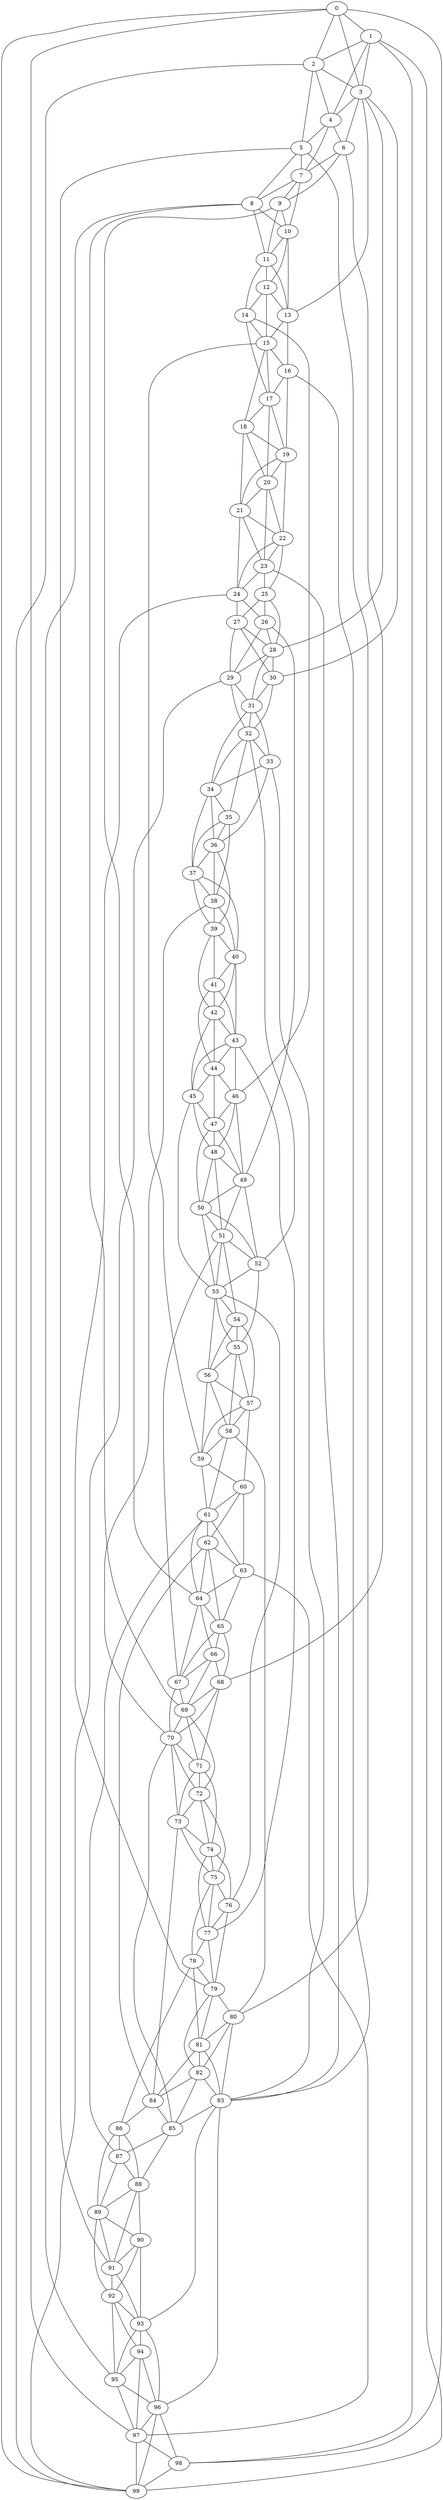 strict graph "watts_strogatz_graph(100,6,0.1)" {
0;
1;
2;
3;
4;
5;
6;
7;
8;
9;
10;
11;
12;
13;
14;
15;
16;
17;
18;
19;
20;
21;
22;
23;
24;
25;
26;
27;
28;
29;
30;
31;
32;
33;
34;
35;
36;
37;
38;
39;
40;
41;
42;
43;
44;
45;
46;
47;
48;
49;
50;
51;
52;
53;
54;
55;
56;
57;
58;
59;
60;
61;
62;
63;
64;
65;
66;
67;
68;
69;
70;
71;
72;
73;
74;
75;
76;
77;
78;
79;
80;
81;
82;
83;
84;
85;
86;
87;
88;
89;
90;
91;
92;
93;
94;
95;
96;
97;
98;
99;
0 -- 1  [is_available=True, prob="0.0470830821009"];
0 -- 2  [is_available=True, prob="1.0"];
0 -- 3  [is_available=True, prob="1.0"];
0 -- 97  [is_available=True, prob="1.0"];
0 -- 98  [is_available=True, prob="0.401675726683"];
0 -- 99  [is_available=True, prob="1.0"];
1 -- 2  [is_available=True, prob="1.0"];
1 -- 99  [is_available=True, prob="1.0"];
1 -- 4  [is_available=True, prob="0.794072942885"];
1 -- 98  [is_available=True, prob="0.296280672108"];
1 -- 3  [is_available=True, prob="0.931653479669"];
2 -- 3  [is_available=True, prob="1.0"];
2 -- 4  [is_available=True, prob="0.453711996616"];
2 -- 5  [is_available=True, prob="0.159308482027"];
2 -- 99  [is_available=True, prob="1.0"];
3 -- 4  [is_available=True, prob="0.116238179573"];
3 -- 6  [is_available=True, prob="1.0"];
3 -- 13  [is_available=True, prob="1.0"];
3 -- 28  [is_available=True, prob="1.0"];
3 -- 30  [is_available=True, prob="0.388767341248"];
4 -- 5  [is_available=True, prob="0.786516795875"];
4 -- 6  [is_available=True, prob="0.485875005442"];
4 -- 7  [is_available=True, prob="0.180435313858"];
5 -- 7  [is_available=True, prob="0.308417004986"];
5 -- 8  [is_available=True, prob="0.454698230907"];
5 -- 80  [is_available=True, prob="0.979882481716"];
5 -- 91  [is_available=True, prob="1.0"];
6 -- 7  [is_available=True, prob="0.247215975083"];
6 -- 9  [is_available=True, prob="1.0"];
6 -- 68  [is_available=True, prob="0.60498703537"];
7 -- 8  [is_available=True, prob="0.347876406762"];
7 -- 9  [is_available=True, prob="0.170889226804"];
7 -- 10  [is_available=True, prob="0.488292189762"];
8 -- 10  [is_available=True, prob="0.575017200211"];
8 -- 11  [is_available=True, prob="0.680635243727"];
8 -- 95  [is_available=True, prob="0.955710464086"];
8 -- 69  [is_available=True, prob="0.656016241917"];
9 -- 64  [is_available=True, prob="0.220648072202"];
9 -- 10  [is_available=True, prob="0.579131675042"];
9 -- 11  [is_available=True, prob="0.520678445314"];
10 -- 11  [is_available=True, prob="0.0462938363057"];
10 -- 12  [is_available=True, prob="0.91779732123"];
10 -- 13  [is_available=True, prob="0.833456307901"];
11 -- 12  [is_available=True, prob="1.0"];
11 -- 13  [is_available=True, prob="0.0207416236341"];
11 -- 14  [is_available=True, prob="0.609930856032"];
12 -- 13  [is_available=True, prob="0.811315329062"];
12 -- 14  [is_available=True, prob="0.944404478374"];
12 -- 15  [is_available=True, prob="1.0"];
13 -- 15  [is_available=True, prob="0.440753520573"];
13 -- 16  [is_available=True, prob="0.00740627044111"];
14 -- 46  [is_available=True, prob="0.5768205512"];
14 -- 15  [is_available=True, prob="1.0"];
14 -- 17  [is_available=True, prob="0.587194017677"];
15 -- 16  [is_available=True, prob="0.640471339804"];
15 -- 17  [is_available=True, prob="1.0"];
15 -- 18  [is_available=True, prob="1.0"];
15 -- 59  [is_available=True, prob="0.739474751396"];
16 -- 83  [is_available=True, prob="0.576630659933"];
16 -- 17  [is_available=True, prob="0.493901172027"];
16 -- 19  [is_available=True, prob="1.0"];
17 -- 18  [is_available=True, prob="0.824050587552"];
17 -- 19  [is_available=True, prob="1.0"];
17 -- 20  [is_available=True, prob="1.0"];
18 -- 19  [is_available=True, prob="0.416782078593"];
18 -- 20  [is_available=True, prob="0.552037108964"];
18 -- 21  [is_available=True, prob="1.0"];
19 -- 20  [is_available=True, prob="0.803590423252"];
19 -- 21  [is_available=True, prob="0.891973097691"];
19 -- 22  [is_available=True, prob="0.741157189341"];
20 -- 21  [is_available=True, prob="0.00470123046592"];
20 -- 22  [is_available=True, prob="0.596967782502"];
20 -- 23  [is_available=True, prob="0.658064727873"];
21 -- 22  [is_available=True, prob="0.173014496665"];
21 -- 23  [is_available=True, prob="1.0"];
21 -- 24  [is_available=True, prob="1.0"];
22 -- 23  [is_available=True, prob="0.345359274125"];
22 -- 24  [is_available=True, prob="0.492445363115"];
22 -- 25  [is_available=True, prob="0.658296358736"];
23 -- 83  [is_available=True, prob="0.802384572901"];
23 -- 24  [is_available=True, prob="0.575051305945"];
23 -- 25  [is_available=True, prob="0.938534213447"];
24 -- 79  [is_available=True, prob="0.854884630402"];
24 -- 26  [is_available=True, prob="0.691216145381"];
24 -- 27  [is_available=True, prob="0.186747379462"];
25 -- 26  [is_available=True, prob="0.58787384106"];
25 -- 27  [is_available=True, prob="0.635341940717"];
25 -- 28  [is_available=True, prob="0.217135756395"];
26 -- 49  [is_available=True, prob="0.299889777873"];
26 -- 28  [is_available=True, prob="0.337170086947"];
26 -- 29  [is_available=True, prob="0.860379430144"];
27 -- 28  [is_available=True, prob="0.66348693559"];
27 -- 29  [is_available=True, prob="0.348970246656"];
27 -- 30  [is_available=True, prob="1.0"];
28 -- 29  [is_available=True, prob="0.00376376822129"];
28 -- 30  [is_available=True, prob="0.785156322791"];
28 -- 31  [is_available=True, prob="0.704391707718"];
29 -- 32  [is_available=True, prob="0.422650733828"];
29 -- 99  [is_available=True, prob="0.141290188472"];
29 -- 31  [is_available=True, prob="0.482806139128"];
30 -- 32  [is_available=True, prob="0.982633683518"];
30 -- 31  [is_available=True, prob="0.0991966849888"];
31 -- 32  [is_available=True, prob="1.0"];
31 -- 33  [is_available=True, prob="0.805176158441"];
31 -- 34  [is_available=True, prob="0.559400546039"];
32 -- 33  [is_available=True, prob="0.12135260917"];
32 -- 34  [is_available=True, prob="0.796378801503"];
32 -- 35  [is_available=True, prob="1.0"];
32 -- 52  [is_available=True, prob="0.582751604987"];
33 -- 34  [is_available=True, prob="0.0244332316461"];
33 -- 36  [is_available=True, prob="1.0"];
33 -- 83  [is_available=True, prob="1.0"];
34 -- 35  [is_available=True, prob="0.70595224068"];
34 -- 36  [is_available=True, prob="0.807742564714"];
34 -- 37  [is_available=True, prob="1.0"];
35 -- 36  [is_available=True, prob="1.0"];
35 -- 37  [is_available=True, prob="0.710192316831"];
35 -- 38  [is_available=True, prob="0.987921659073"];
36 -- 37  [is_available=True, prob="0.346005698143"];
36 -- 38  [is_available=True, prob="0.518450455653"];
36 -- 39  [is_available=True, prob="1.0"];
37 -- 38  [is_available=True, prob="0.991695095377"];
37 -- 39  [is_available=True, prob="0.0687337157978"];
37 -- 40  [is_available=True, prob="0.962536107697"];
38 -- 70  [is_available=True, prob="0.322253504668"];
38 -- 39  [is_available=True, prob="0.00823157926919"];
38 -- 40  [is_available=True, prob="0.246959269224"];
39 -- 40  [is_available=True, prob="0.176962003875"];
39 -- 41  [is_available=True, prob="0.981346967211"];
39 -- 42  [is_available=True, prob="0.17888880583"];
40 -- 41  [is_available=True, prob="0.593975995021"];
40 -- 42  [is_available=True, prob="0.954584391616"];
40 -- 43  [is_available=True, prob="0.646442699099"];
41 -- 42  [is_available=True, prob="0.172094090791"];
41 -- 43  [is_available=True, prob="0.720548882369"];
41 -- 44  [is_available=True, prob="0.914478955637"];
42 -- 43  [is_available=True, prob="0.841477459591"];
42 -- 44  [is_available=True, prob="1.0"];
42 -- 45  [is_available=True, prob="0.596044802178"];
43 -- 44  [is_available=True, prob="1.0"];
43 -- 45  [is_available=True, prob="0.106800382931"];
43 -- 46  [is_available=True, prob="1.0"];
43 -- 77  [is_available=True, prob="0.124962221622"];
44 -- 45  [is_available=True, prob="0.0842994590775"];
44 -- 46  [is_available=True, prob="1.0"];
44 -- 47  [is_available=True, prob="1.0"];
45 -- 47  [is_available=True, prob="0.152759413833"];
45 -- 48  [is_available=True, prob="0.813049717006"];
45 -- 53  [is_available=True, prob="0.260984929066"];
46 -- 47  [is_available=True, prob="0.210722016934"];
46 -- 48  [is_available=True, prob="0.267349750555"];
46 -- 49  [is_available=True, prob="0.635632585565"];
47 -- 48  [is_available=True, prob="1.0"];
47 -- 49  [is_available=True, prob="0.42859498409"];
47 -- 50  [is_available=True, prob="0.135138697033"];
48 -- 49  [is_available=True, prob="1.0"];
48 -- 50  [is_available=True, prob="0.196498176058"];
48 -- 51  [is_available=True, prob="1.0"];
49 -- 50  [is_available=True, prob="0.540317949079"];
49 -- 51  [is_available=True, prob="0.726312177995"];
49 -- 52  [is_available=True, prob="1.0"];
50 -- 51  [is_available=True, prob="0.919986791449"];
50 -- 52  [is_available=True, prob="0.299379985063"];
50 -- 53  [is_available=True, prob="0.9647233029"];
51 -- 67  [is_available=True, prob="0.323328788551"];
51 -- 52  [is_available=True, prob="0.816607499168"];
51 -- 53  [is_available=True, prob="0.902209545761"];
51 -- 54  [is_available=True, prob="0.0698218414138"];
52 -- 53  [is_available=True, prob="0.63097766628"];
52 -- 55  [is_available=True, prob="0.986956554564"];
53 -- 76  [is_available=True, prob="0.489529585916"];
53 -- 54  [is_available=True, prob="0.619750036582"];
53 -- 55  [is_available=True, prob="0.455865073926"];
53 -- 56  [is_available=True, prob="0.288849592585"];
54 -- 55  [is_available=True, prob="0.785944941226"];
54 -- 56  [is_available=True, prob="0.751775423148"];
54 -- 57  [is_available=True, prob="0.576805892302"];
55 -- 56  [is_available=True, prob="0.0631311975028"];
55 -- 57  [is_available=True, prob="0.236799697529"];
55 -- 58  [is_available=True, prob="0.243312177752"];
56 -- 57  [is_available=True, prob="1.0"];
56 -- 58  [is_available=True, prob="0.0545020352453"];
56 -- 59  [is_available=True, prob="0.142470086861"];
57 -- 58  [is_available=True, prob="0.549926423235"];
57 -- 59  [is_available=True, prob="0.125372555975"];
57 -- 60  [is_available=True, prob="0.660965934566"];
58 -- 80  [is_available=True, prob="0.398452152302"];
58 -- 59  [is_available=True, prob="0.52469535486"];
58 -- 61  [is_available=True, prob="0.279686199701"];
59 -- 60  [is_available=True, prob="0.10430112133"];
59 -- 61  [is_available=True, prob="0.966224229316"];
60 -- 61  [is_available=True, prob="0.319961955317"];
60 -- 62  [is_available=True, prob="0.672686592774"];
60 -- 63  [is_available=True, prob="1.0"];
61 -- 64  [is_available=True, prob="0.1307747908"];
61 -- 87  [is_available=True, prob="0.110910843419"];
61 -- 62  [is_available=True, prob="0.376334501417"];
61 -- 63  [is_available=True, prob="0.877806755994"];
62 -- 64  [is_available=True, prob="0.727399375371"];
62 -- 65  [is_available=True, prob="0.462595754537"];
62 -- 84  [is_available=True, prob="0.873782676691"];
62 -- 63  [is_available=True, prob="0.111063614987"];
63 -- 64  [is_available=True, prob="0.363655683633"];
63 -- 65  [is_available=True, prob="1.0"];
63 -- 97  [is_available=True, prob="0.617508195802"];
64 -- 65  [is_available=True, prob="0.217761942698"];
64 -- 66  [is_available=True, prob="1.0"];
64 -- 67  [is_available=True, prob="0.196612258256"];
65 -- 66  [is_available=True, prob="1.0"];
65 -- 67  [is_available=True, prob="0.358032051339"];
65 -- 68  [is_available=True, prob="0.385791264937"];
66 -- 67  [is_available=True, prob="0.840179808166"];
66 -- 68  [is_available=True, prob="0.423138682801"];
66 -- 69  [is_available=True, prob="0.596263891646"];
67 -- 69  [is_available=True, prob="1.0"];
67 -- 70  [is_available=True, prob="0.556437484367"];
68 -- 69  [is_available=True, prob="0.385123052198"];
68 -- 70  [is_available=True, prob="1.0"];
68 -- 71  [is_available=True, prob="0.995481387555"];
69 -- 70  [is_available=True, prob="0.750416145795"];
69 -- 71  [is_available=True, prob="0.657403847263"];
69 -- 72  [is_available=True, prob="1.0"];
70 -- 71  [is_available=True, prob="0.996895573234"];
70 -- 72  [is_available=True, prob="0.516099638727"];
70 -- 73  [is_available=True, prob="1.0"];
70 -- 85  [is_available=True, prob="1.0"];
71 -- 72  [is_available=True, prob="0.969369909293"];
71 -- 73  [is_available=True, prob="0.967977545555"];
71 -- 74  [is_available=True, prob="1.0"];
72 -- 73  [is_available=True, prob="1.0"];
72 -- 74  [is_available=True, prob="0.630578851368"];
72 -- 75  [is_available=True, prob="1.0"];
73 -- 74  [is_available=True, prob="0.446633524499"];
73 -- 75  [is_available=True, prob="0.191204641732"];
73 -- 84  [is_available=True, prob="0.754475510007"];
74 -- 75  [is_available=True, prob="0.0166173868871"];
74 -- 76  [is_available=True, prob="0.521466620588"];
74 -- 77  [is_available=True, prob="1.0"];
75 -- 76  [is_available=True, prob="0.0237492881802"];
75 -- 77  [is_available=True, prob="1.0"];
75 -- 78  [is_available=True, prob="1.0"];
76 -- 77  [is_available=True, prob="0.315702540949"];
76 -- 79  [is_available=True, prob="0.715742293563"];
77 -- 78  [is_available=True, prob="1.0"];
77 -- 79  [is_available=True, prob="0.266998329897"];
78 -- 79  [is_available=True, prob="0.329584526715"];
78 -- 81  [is_available=True, prob="1.0"];
78 -- 86  [is_available=True, prob="0.663333443876"];
79 -- 80  [is_available=True, prob="1.0"];
79 -- 81  [is_available=True, prob="0.762101351025"];
79 -- 82  [is_available=True, prob="0.782402245738"];
80 -- 81  [is_available=True, prob="0.596846253229"];
80 -- 82  [is_available=True, prob="1.0"];
80 -- 83  [is_available=True, prob="1.0"];
81 -- 82  [is_available=True, prob="0.758422370207"];
81 -- 83  [is_available=True, prob="1.0"];
81 -- 84  [is_available=True, prob="1.0"];
82 -- 83  [is_available=True, prob="0.288053002875"];
82 -- 84  [is_available=True, prob="0.8886637026"];
82 -- 85  [is_available=True, prob="0.388298108992"];
83 -- 96  [is_available=True, prob="1.0"];
83 -- 85  [is_available=True, prob="0.525941894605"];
83 -- 93  [is_available=True, prob="1.0"];
84 -- 85  [is_available=True, prob="0.796896036551"];
84 -- 86  [is_available=True, prob="0.860237034987"];
85 -- 87  [is_available=True, prob="0.0452437588082"];
85 -- 88  [is_available=True, prob="0.740829086094"];
86 -- 87  [is_available=True, prob="0.0761384833659"];
86 -- 88  [is_available=True, prob="0.20077672522"];
86 -- 89  [is_available=True, prob="1.0"];
87 -- 88  [is_available=True, prob="0.0175695835494"];
87 -- 89  [is_available=True, prob="1.0"];
88 -- 89  [is_available=True, prob="0.0507593195277"];
88 -- 90  [is_available=True, prob="1.0"];
88 -- 91  [is_available=True, prob="1.0"];
89 -- 90  [is_available=True, prob="0.086849307004"];
89 -- 91  [is_available=True, prob="0.261131288622"];
89 -- 92  [is_available=True, prob="0.325100570632"];
90 -- 91  [is_available=True, prob="0.523064841132"];
90 -- 92  [is_available=True, prob="0.330033201603"];
90 -- 93  [is_available=True, prob="0.628587307994"];
91 -- 92  [is_available=True, prob="0.635495423842"];
91 -- 93  [is_available=True, prob="1.0"];
92 -- 93  [is_available=True, prob="0.8266701281"];
92 -- 94  [is_available=True, prob="0.933432846515"];
92 -- 95  [is_available=True, prob="0.899385752937"];
93 -- 96  [is_available=True, prob="1.0"];
93 -- 94  [is_available=True, prob="0.937556119877"];
93 -- 95  [is_available=True, prob="0.038540912983"];
94 -- 96  [is_available=True, prob="0.801151320056"];
94 -- 97  [is_available=True, prob="0.491995904383"];
94 -- 95  [is_available=True, prob="0.324013834755"];
95 -- 96  [is_available=True, prob="1.0"];
95 -- 97  [is_available=True, prob="0.902994749421"];
96 -- 97  [is_available=True, prob="1.0"];
96 -- 98  [is_available=True, prob="0.144362428031"];
96 -- 99  [is_available=True, prob="1.0"];
97 -- 98  [is_available=True, prob="1.0"];
97 -- 99  [is_available=True, prob="1.0"];
98 -- 99  [is_available=True, prob="0.828999169198"];
}
